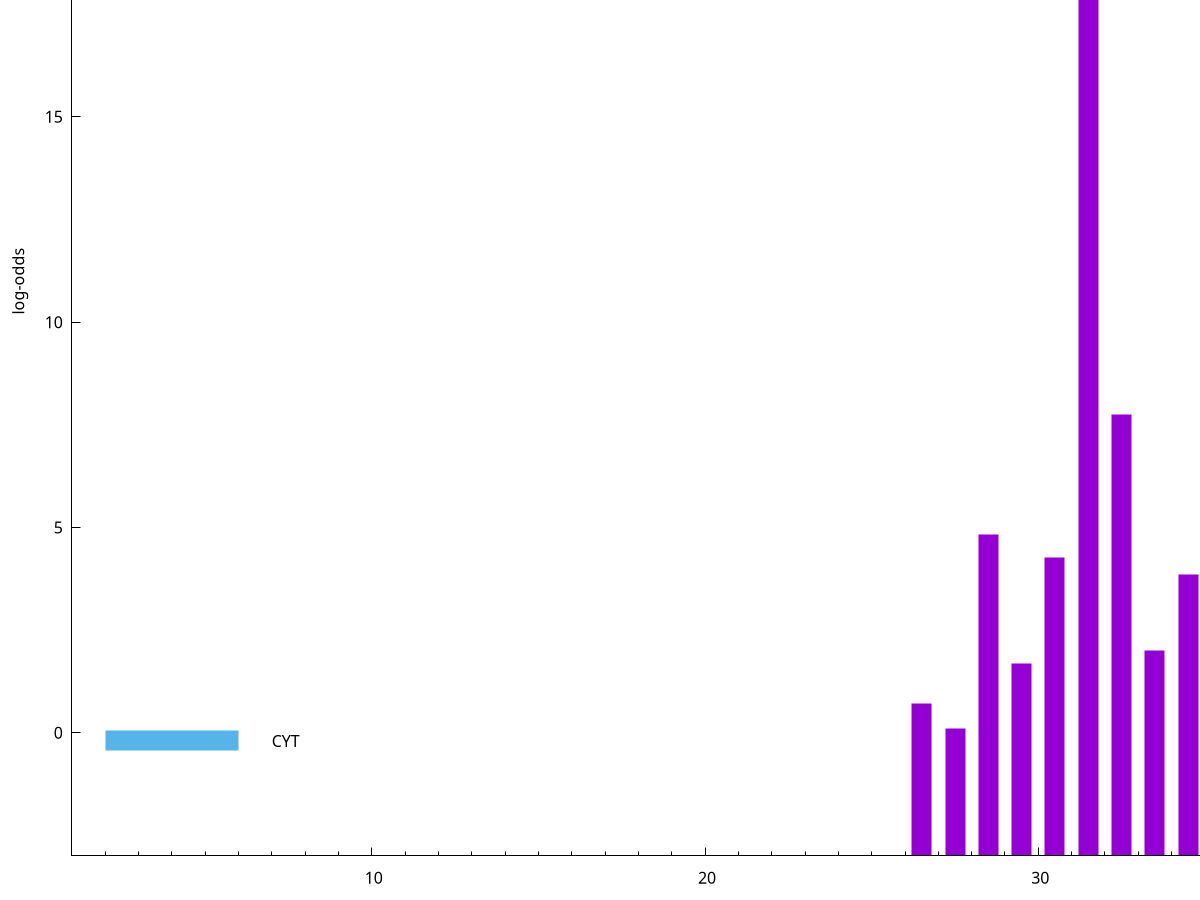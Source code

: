set title "LipoP predictions for SRR4065635.gff"
set size 2., 1.4
set xrange [1:70] 
set mxtics 10
set yrange [-3:25]
set y2range [0:28]
set ylabel "log-odds"
set term postscript eps color solid "Helvetica" 30
set output "SRR4065635.gff3.eps"
set arrow from 2,19.2718 to 6,19.2718 nohead lt 1 lw 20
set label "SpI" at 7,19.2718
set arrow from 2,-0.200913 to 6,-0.200913 nohead lt 3 lw 20
set label "CYT" at 7,-0.200913
set arrow from 2,19.2718 to 6,19.2718 nohead lt 1 lw 20
set label "SpI" at 7,19.2718
# NOTE: The scores below are the log-odds scores with the threshold
# NOTE: subtracted (a hack to make gnuplot make the histogram all
# NOTE: look nice).
plot "-" axes x1y2 title "" with impulses lt 1 lw 20
31.500000 22.271100
32.500000 10.751900
28.500000 7.836590
30.500000 7.257030
34.500000 6.842600
33.500000 4.994950
29.500000 4.685050
26.500000 3.707582
27.500000 3.104931
36.500000 0.062040
e
exit
